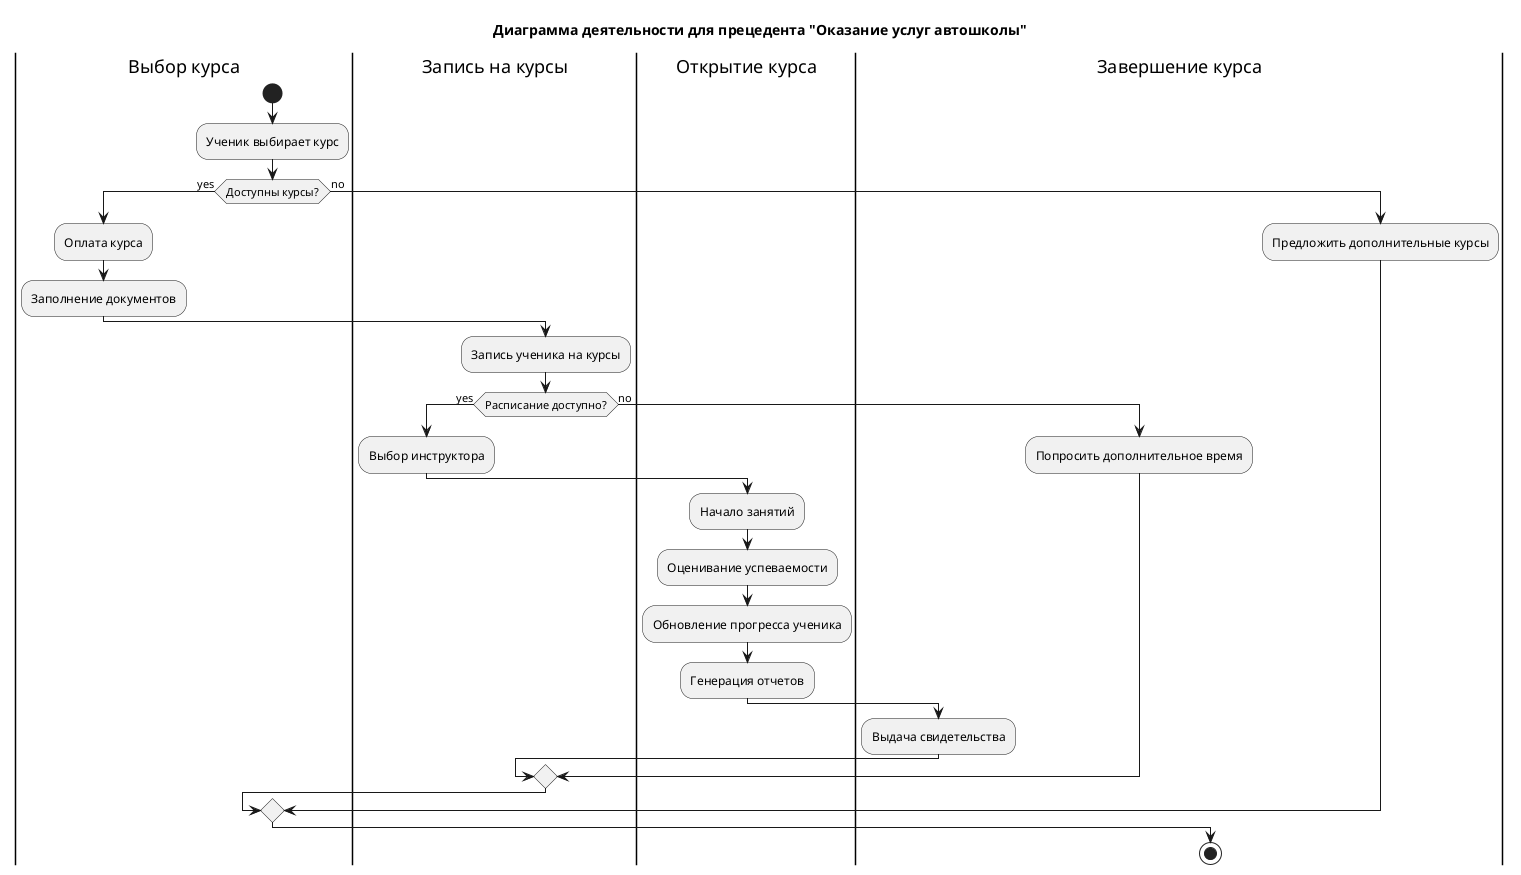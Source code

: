 @startuml Activity diagram for the precedent Provision of driving school services
title
Диаграмма деятельности для прецедента "Оказание услуг автошколы"
end title

|Выбор курса|
start
:Ученик выбирает курс;
if (Доступны курсы?) then (yes)
  :Оплата курса;
  :Заполнение документов;
  |Запись на курсы|
  :Запись ученика на курсы;
  if (Расписание доступно?) then (yes)
    :Выбор инструктора;
    |Открытие курса|
    :Начало занятий;
    :Оценивание успеваемости;
    :Обновление прогресса ученика;
    :Генерация отчетов;
    |Завершение курса|
    :Выдача свидетельства;
  else (no)
    :Попросить дополнительное время;
  endif
else (no)
  :Предложить дополнительные курсы;
endif
stop
@enduml
